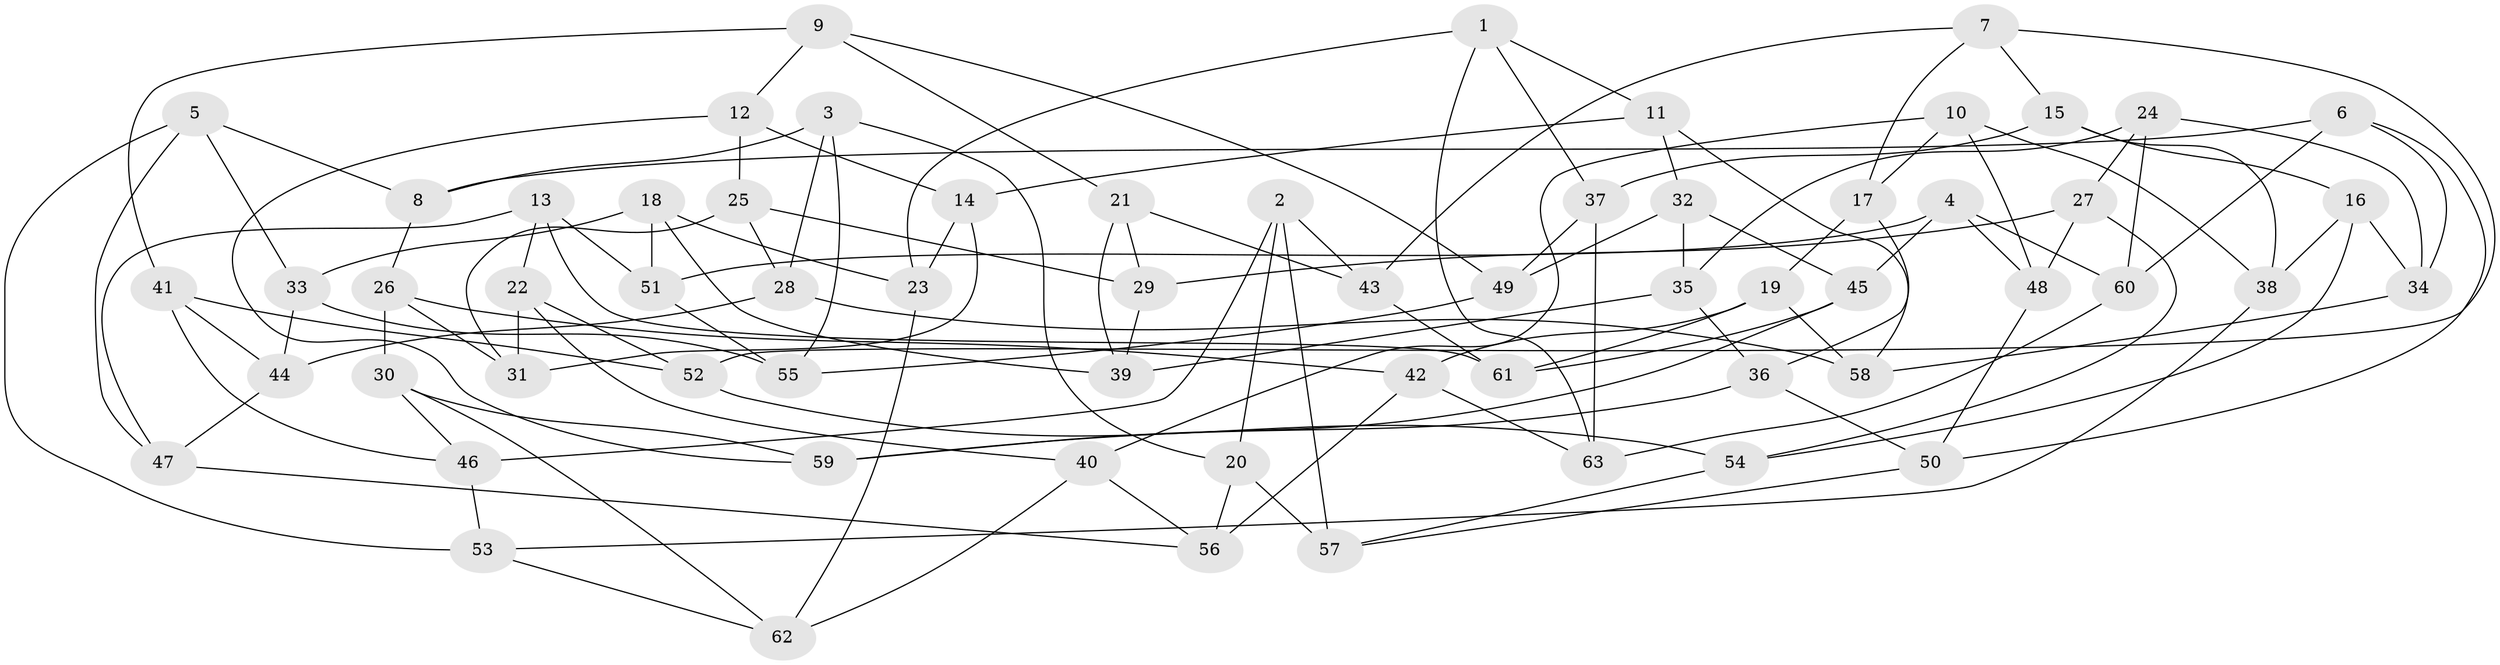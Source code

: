 // Generated by graph-tools (version 1.1) at 2025/26/03/09/25 03:26:52]
// undirected, 63 vertices, 126 edges
graph export_dot {
graph [start="1"]
  node [color=gray90,style=filled];
  1;
  2;
  3;
  4;
  5;
  6;
  7;
  8;
  9;
  10;
  11;
  12;
  13;
  14;
  15;
  16;
  17;
  18;
  19;
  20;
  21;
  22;
  23;
  24;
  25;
  26;
  27;
  28;
  29;
  30;
  31;
  32;
  33;
  34;
  35;
  36;
  37;
  38;
  39;
  40;
  41;
  42;
  43;
  44;
  45;
  46;
  47;
  48;
  49;
  50;
  51;
  52;
  53;
  54;
  55;
  56;
  57;
  58;
  59;
  60;
  61;
  62;
  63;
  1 -- 37;
  1 -- 23;
  1 -- 63;
  1 -- 11;
  2 -- 43;
  2 -- 57;
  2 -- 46;
  2 -- 20;
  3 -- 28;
  3 -- 55;
  3 -- 8;
  3 -- 20;
  4 -- 48;
  4 -- 51;
  4 -- 45;
  4 -- 60;
  5 -- 47;
  5 -- 8;
  5 -- 53;
  5 -- 33;
  6 -- 8;
  6 -- 50;
  6 -- 60;
  6 -- 34;
  7 -- 52;
  7 -- 15;
  7 -- 43;
  7 -- 17;
  8 -- 26;
  9 -- 41;
  9 -- 21;
  9 -- 49;
  9 -- 12;
  10 -- 48;
  10 -- 38;
  10 -- 17;
  10 -- 40;
  11 -- 32;
  11 -- 58;
  11 -- 14;
  12 -- 14;
  12 -- 59;
  12 -- 25;
  13 -- 47;
  13 -- 22;
  13 -- 61;
  13 -- 51;
  14 -- 31;
  14 -- 23;
  15 -- 16;
  15 -- 38;
  15 -- 37;
  16 -- 54;
  16 -- 34;
  16 -- 38;
  17 -- 19;
  17 -- 36;
  18 -- 33;
  18 -- 39;
  18 -- 51;
  18 -- 23;
  19 -- 58;
  19 -- 42;
  19 -- 61;
  20 -- 57;
  20 -- 56;
  21 -- 39;
  21 -- 43;
  21 -- 29;
  22 -- 40;
  22 -- 31;
  22 -- 52;
  23 -- 62;
  24 -- 35;
  24 -- 27;
  24 -- 34;
  24 -- 60;
  25 -- 31;
  25 -- 29;
  25 -- 28;
  26 -- 42;
  26 -- 31;
  26 -- 30;
  27 -- 54;
  27 -- 48;
  27 -- 29;
  28 -- 44;
  28 -- 58;
  29 -- 39;
  30 -- 59;
  30 -- 46;
  30 -- 62;
  32 -- 45;
  32 -- 35;
  32 -- 49;
  33 -- 44;
  33 -- 55;
  34 -- 58;
  35 -- 39;
  35 -- 36;
  36 -- 50;
  36 -- 59;
  37 -- 63;
  37 -- 49;
  38 -- 53;
  40 -- 62;
  40 -- 56;
  41 -- 52;
  41 -- 44;
  41 -- 46;
  42 -- 56;
  42 -- 63;
  43 -- 61;
  44 -- 47;
  45 -- 59;
  45 -- 61;
  46 -- 53;
  47 -- 56;
  48 -- 50;
  49 -- 55;
  50 -- 57;
  51 -- 55;
  52 -- 54;
  53 -- 62;
  54 -- 57;
  60 -- 63;
}

